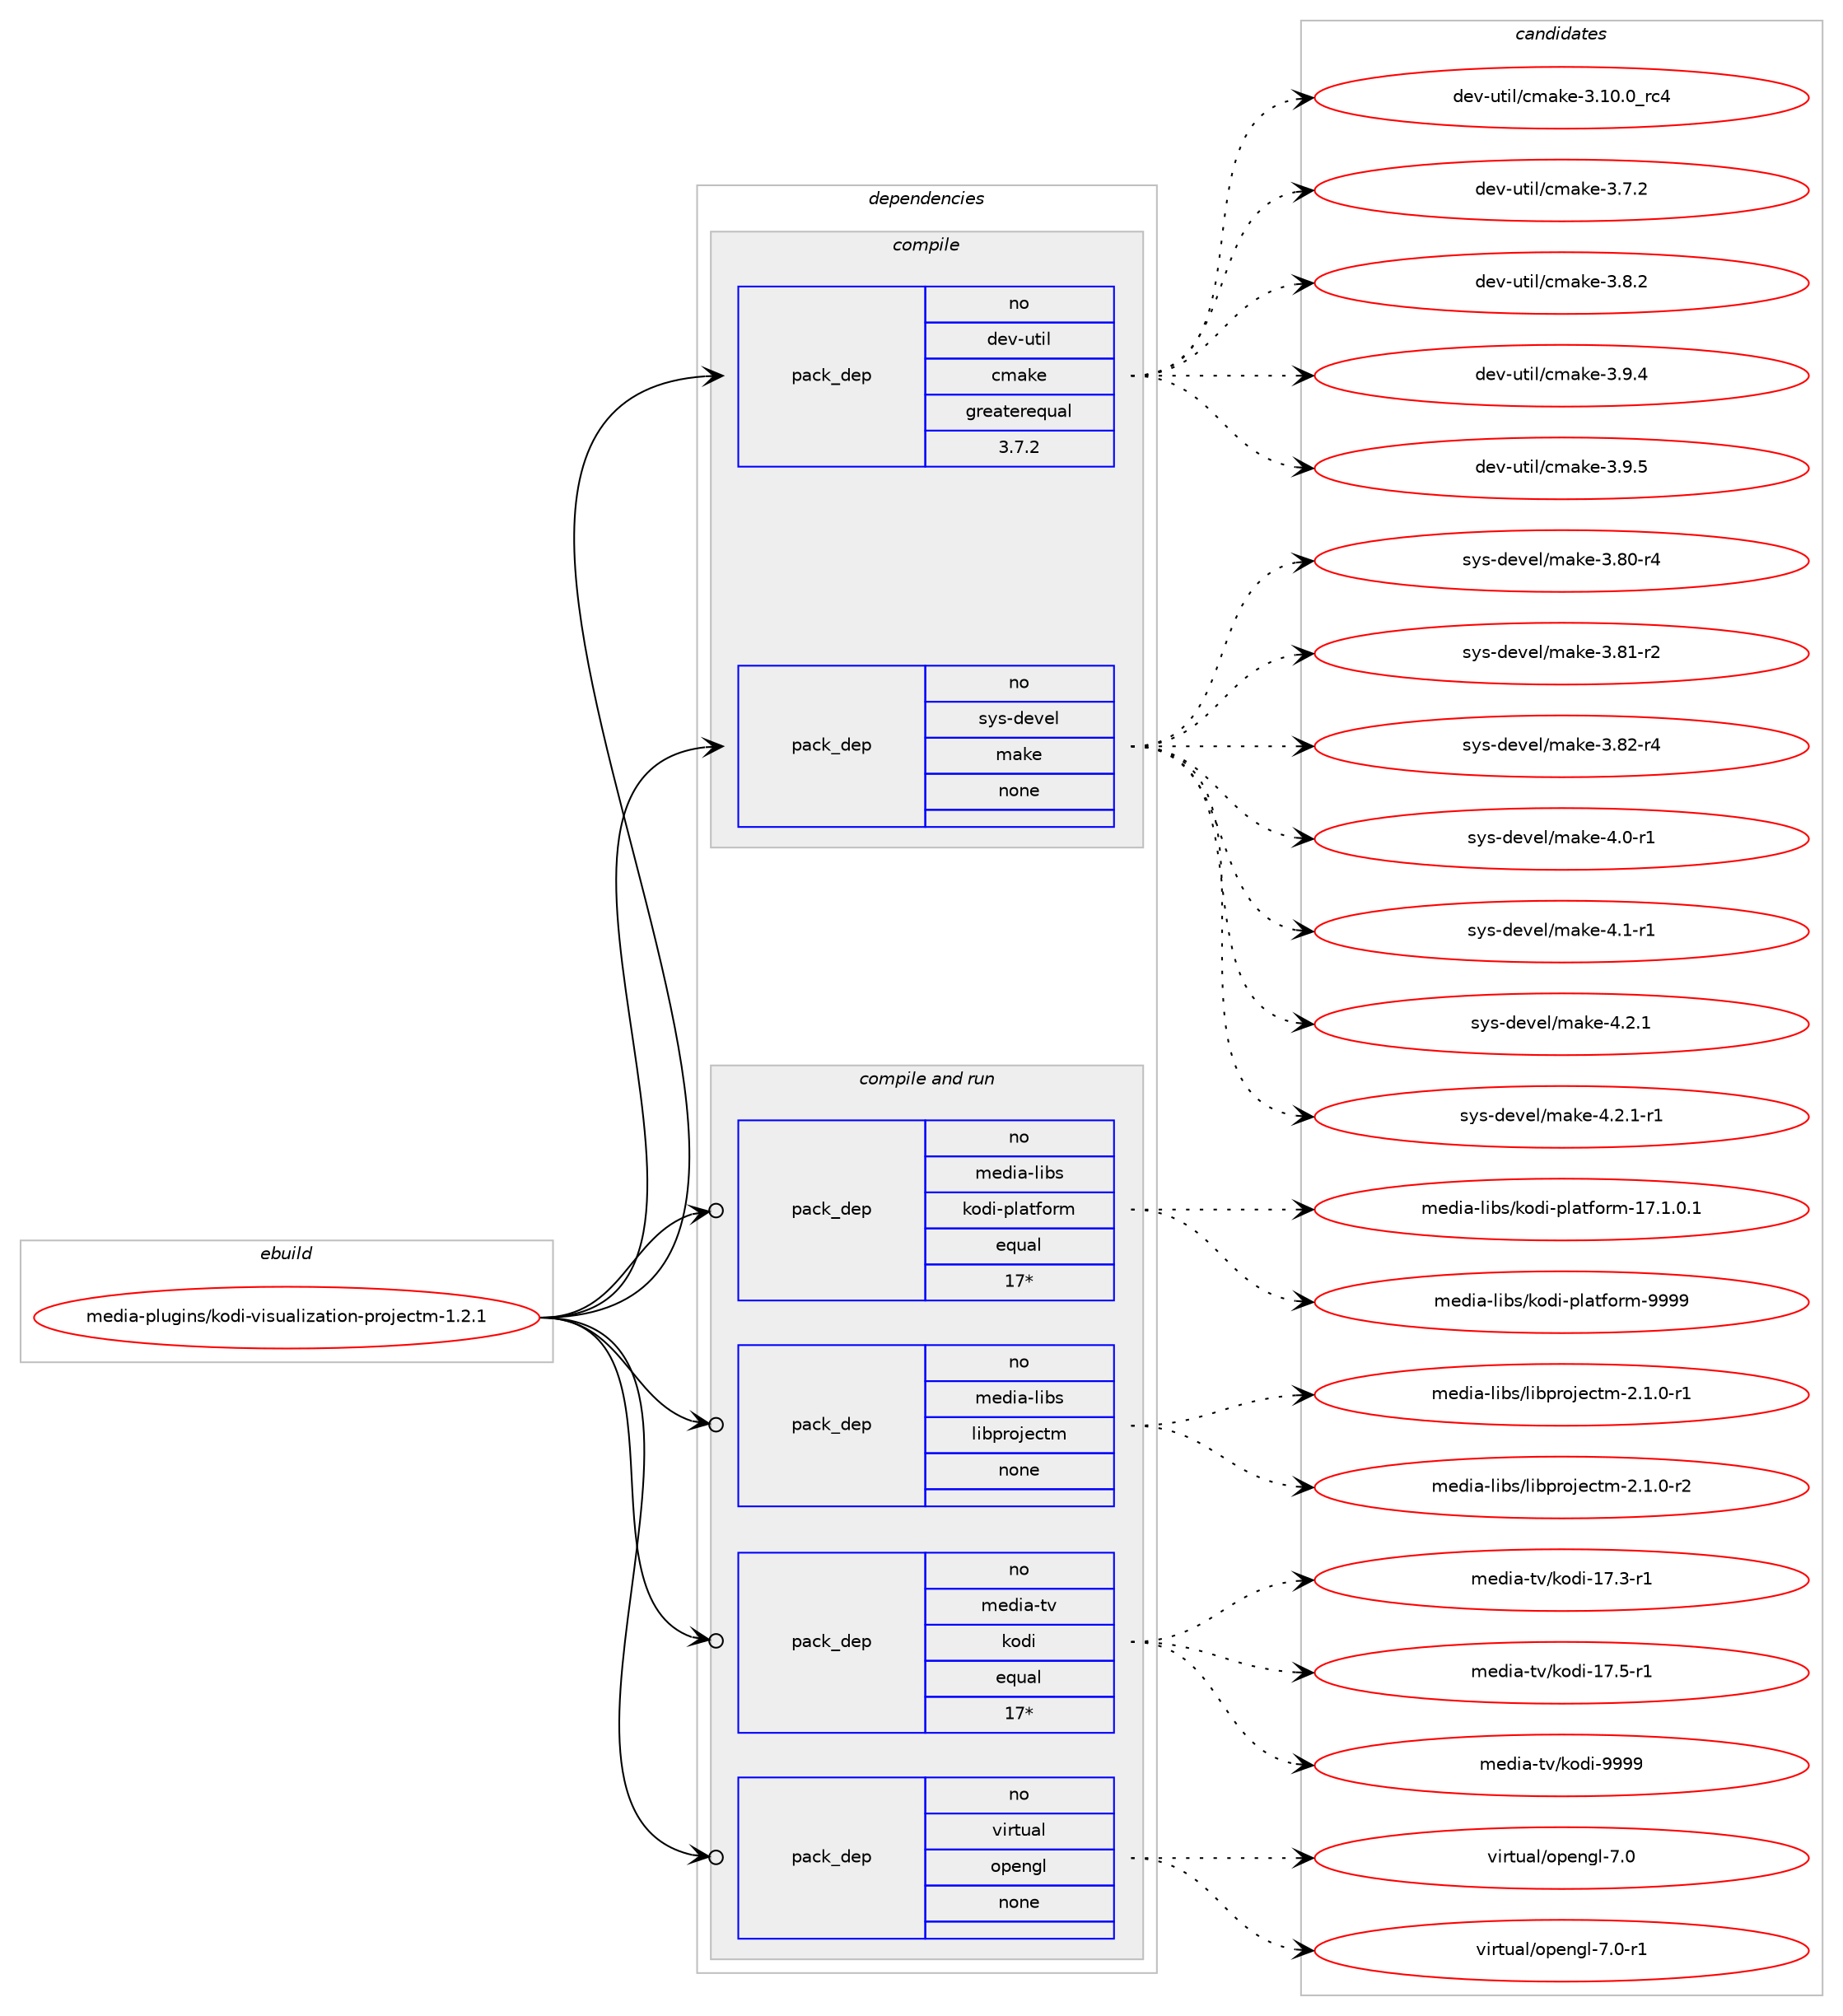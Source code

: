 digraph prolog {

# *************
# Graph options
# *************

newrank=true;
concentrate=true;
compound=true;
graph [rankdir=LR,fontname=Helvetica,fontsize=10,ranksep=1.5];#, ranksep=2.5, nodesep=0.2];
edge  [arrowhead=vee];
node  [fontname=Helvetica,fontsize=10];

# **********
# The ebuild
# **********

subgraph cluster_leftcol {
color=gray;
rank=same;
label=<<i>ebuild</i>>;
id [label="media-plugins/kodi-visualization-projectm-1.2.1", color=red, width=4, href="../media-plugins/kodi-visualization-projectm-1.2.1.svg"];
}

# ****************
# The dependencies
# ****************

subgraph cluster_midcol {
color=gray;
label=<<i>dependencies</i>>;
subgraph cluster_compile {
fillcolor="#eeeeee";
style=filled;
label=<<i>compile</i>>;
subgraph pack277130 {
dependency375552 [label=<<TABLE BORDER="0" CELLBORDER="1" CELLSPACING="0" CELLPADDING="4" WIDTH="220"><TR><TD ROWSPAN="6" CELLPADDING="30">pack_dep</TD></TR><TR><TD WIDTH="110">no</TD></TR><TR><TD>dev-util</TD></TR><TR><TD>cmake</TD></TR><TR><TD>greaterequal</TD></TR><TR><TD>3.7.2</TD></TR></TABLE>>, shape=none, color=blue];
}
id:e -> dependency375552:w [weight=20,style="solid",arrowhead="vee"];
subgraph pack277131 {
dependency375553 [label=<<TABLE BORDER="0" CELLBORDER="1" CELLSPACING="0" CELLPADDING="4" WIDTH="220"><TR><TD ROWSPAN="6" CELLPADDING="30">pack_dep</TD></TR><TR><TD WIDTH="110">no</TD></TR><TR><TD>sys-devel</TD></TR><TR><TD>make</TD></TR><TR><TD>none</TD></TR><TR><TD></TD></TR></TABLE>>, shape=none, color=blue];
}
id:e -> dependency375553:w [weight=20,style="solid",arrowhead="vee"];
}
subgraph cluster_compileandrun {
fillcolor="#eeeeee";
style=filled;
label=<<i>compile and run</i>>;
subgraph pack277132 {
dependency375554 [label=<<TABLE BORDER="0" CELLBORDER="1" CELLSPACING="0" CELLPADDING="4" WIDTH="220"><TR><TD ROWSPAN="6" CELLPADDING="30">pack_dep</TD></TR><TR><TD WIDTH="110">no</TD></TR><TR><TD>media-libs</TD></TR><TR><TD>kodi-platform</TD></TR><TR><TD>equal</TD></TR><TR><TD>17*</TD></TR></TABLE>>, shape=none, color=blue];
}
id:e -> dependency375554:w [weight=20,style="solid",arrowhead="odotvee"];
subgraph pack277133 {
dependency375555 [label=<<TABLE BORDER="0" CELLBORDER="1" CELLSPACING="0" CELLPADDING="4" WIDTH="220"><TR><TD ROWSPAN="6" CELLPADDING="30">pack_dep</TD></TR><TR><TD WIDTH="110">no</TD></TR><TR><TD>media-libs</TD></TR><TR><TD>libprojectm</TD></TR><TR><TD>none</TD></TR><TR><TD></TD></TR></TABLE>>, shape=none, color=blue];
}
id:e -> dependency375555:w [weight=20,style="solid",arrowhead="odotvee"];
subgraph pack277134 {
dependency375556 [label=<<TABLE BORDER="0" CELLBORDER="1" CELLSPACING="0" CELLPADDING="4" WIDTH="220"><TR><TD ROWSPAN="6" CELLPADDING="30">pack_dep</TD></TR><TR><TD WIDTH="110">no</TD></TR><TR><TD>media-tv</TD></TR><TR><TD>kodi</TD></TR><TR><TD>equal</TD></TR><TR><TD>17*</TD></TR></TABLE>>, shape=none, color=blue];
}
id:e -> dependency375556:w [weight=20,style="solid",arrowhead="odotvee"];
subgraph pack277135 {
dependency375557 [label=<<TABLE BORDER="0" CELLBORDER="1" CELLSPACING="0" CELLPADDING="4" WIDTH="220"><TR><TD ROWSPAN="6" CELLPADDING="30">pack_dep</TD></TR><TR><TD WIDTH="110">no</TD></TR><TR><TD>virtual</TD></TR><TR><TD>opengl</TD></TR><TR><TD>none</TD></TR><TR><TD></TD></TR></TABLE>>, shape=none, color=blue];
}
id:e -> dependency375557:w [weight=20,style="solid",arrowhead="odotvee"];
}
subgraph cluster_run {
fillcolor="#eeeeee";
style=filled;
label=<<i>run</i>>;
}
}

# **************
# The candidates
# **************

subgraph cluster_choices {
rank=same;
color=gray;
label=<<i>candidates</i>>;

subgraph choice277130 {
color=black;
nodesep=1;
choice1001011184511711610510847991099710710145514649484648951149952 [label="dev-util/cmake-3.10.0_rc4", color=red, width=4,href="../dev-util/cmake-3.10.0_rc4.svg"];
choice10010111845117116105108479910997107101455146554650 [label="dev-util/cmake-3.7.2", color=red, width=4,href="../dev-util/cmake-3.7.2.svg"];
choice10010111845117116105108479910997107101455146564650 [label="dev-util/cmake-3.8.2", color=red, width=4,href="../dev-util/cmake-3.8.2.svg"];
choice10010111845117116105108479910997107101455146574652 [label="dev-util/cmake-3.9.4", color=red, width=4,href="../dev-util/cmake-3.9.4.svg"];
choice10010111845117116105108479910997107101455146574653 [label="dev-util/cmake-3.9.5", color=red, width=4,href="../dev-util/cmake-3.9.5.svg"];
dependency375552:e -> choice1001011184511711610510847991099710710145514649484648951149952:w [style=dotted,weight="100"];
dependency375552:e -> choice10010111845117116105108479910997107101455146554650:w [style=dotted,weight="100"];
dependency375552:e -> choice10010111845117116105108479910997107101455146564650:w [style=dotted,weight="100"];
dependency375552:e -> choice10010111845117116105108479910997107101455146574652:w [style=dotted,weight="100"];
dependency375552:e -> choice10010111845117116105108479910997107101455146574653:w [style=dotted,weight="100"];
}
subgraph choice277131 {
color=black;
nodesep=1;
choice11512111545100101118101108471099710710145514656484511452 [label="sys-devel/make-3.80-r4", color=red, width=4,href="../sys-devel/make-3.80-r4.svg"];
choice11512111545100101118101108471099710710145514656494511450 [label="sys-devel/make-3.81-r2", color=red, width=4,href="../sys-devel/make-3.81-r2.svg"];
choice11512111545100101118101108471099710710145514656504511452 [label="sys-devel/make-3.82-r4", color=red, width=4,href="../sys-devel/make-3.82-r4.svg"];
choice115121115451001011181011084710997107101455246484511449 [label="sys-devel/make-4.0-r1", color=red, width=4,href="../sys-devel/make-4.0-r1.svg"];
choice115121115451001011181011084710997107101455246494511449 [label="sys-devel/make-4.1-r1", color=red, width=4,href="../sys-devel/make-4.1-r1.svg"];
choice115121115451001011181011084710997107101455246504649 [label="sys-devel/make-4.2.1", color=red, width=4,href="../sys-devel/make-4.2.1.svg"];
choice1151211154510010111810110847109971071014552465046494511449 [label="sys-devel/make-4.2.1-r1", color=red, width=4,href="../sys-devel/make-4.2.1-r1.svg"];
dependency375553:e -> choice11512111545100101118101108471099710710145514656484511452:w [style=dotted,weight="100"];
dependency375553:e -> choice11512111545100101118101108471099710710145514656494511450:w [style=dotted,weight="100"];
dependency375553:e -> choice11512111545100101118101108471099710710145514656504511452:w [style=dotted,weight="100"];
dependency375553:e -> choice115121115451001011181011084710997107101455246484511449:w [style=dotted,weight="100"];
dependency375553:e -> choice115121115451001011181011084710997107101455246494511449:w [style=dotted,weight="100"];
dependency375553:e -> choice115121115451001011181011084710997107101455246504649:w [style=dotted,weight="100"];
dependency375553:e -> choice1151211154510010111810110847109971071014552465046494511449:w [style=dotted,weight="100"];
}
subgraph choice277132 {
color=black;
nodesep=1;
choice109101100105974510810598115471071111001054511210897116102111114109454955464946484649 [label="media-libs/kodi-platform-17.1.0.1", color=red, width=4,href="../media-libs/kodi-platform-17.1.0.1.svg"];
choice1091011001059745108105981154710711110010545112108971161021111141094557575757 [label="media-libs/kodi-platform-9999", color=red, width=4,href="../media-libs/kodi-platform-9999.svg"];
dependency375554:e -> choice109101100105974510810598115471071111001054511210897116102111114109454955464946484649:w [style=dotted,weight="100"];
dependency375554:e -> choice1091011001059745108105981154710711110010545112108971161021111141094557575757:w [style=dotted,weight="100"];
}
subgraph choice277133 {
color=black;
nodesep=1;
choice1091011001059745108105981154710810598112114111106101991161094550464946484511449 [label="media-libs/libprojectm-2.1.0-r1", color=red, width=4,href="../media-libs/libprojectm-2.1.0-r1.svg"];
choice1091011001059745108105981154710810598112114111106101991161094550464946484511450 [label="media-libs/libprojectm-2.1.0-r2", color=red, width=4,href="../media-libs/libprojectm-2.1.0-r2.svg"];
dependency375555:e -> choice1091011001059745108105981154710810598112114111106101991161094550464946484511449:w [style=dotted,weight="100"];
dependency375555:e -> choice1091011001059745108105981154710810598112114111106101991161094550464946484511450:w [style=dotted,weight="100"];
}
subgraph choice277134 {
color=black;
nodesep=1;
choice10910110010597451161184710711110010545495546514511449 [label="media-tv/kodi-17.3-r1", color=red, width=4,href="../media-tv/kodi-17.3-r1.svg"];
choice10910110010597451161184710711110010545495546534511449 [label="media-tv/kodi-17.5-r1", color=red, width=4,href="../media-tv/kodi-17.5-r1.svg"];
choice1091011001059745116118471071111001054557575757 [label="media-tv/kodi-9999", color=red, width=4,href="../media-tv/kodi-9999.svg"];
dependency375556:e -> choice10910110010597451161184710711110010545495546514511449:w [style=dotted,weight="100"];
dependency375556:e -> choice10910110010597451161184710711110010545495546534511449:w [style=dotted,weight="100"];
dependency375556:e -> choice1091011001059745116118471071111001054557575757:w [style=dotted,weight="100"];
}
subgraph choice277135 {
color=black;
nodesep=1;
choice118105114116117971084711111210111010310845554648 [label="virtual/opengl-7.0", color=red, width=4,href="../virtual/opengl-7.0.svg"];
choice1181051141161179710847111112101110103108455546484511449 [label="virtual/opengl-7.0-r1", color=red, width=4,href="../virtual/opengl-7.0-r1.svg"];
dependency375557:e -> choice118105114116117971084711111210111010310845554648:w [style=dotted,weight="100"];
dependency375557:e -> choice1181051141161179710847111112101110103108455546484511449:w [style=dotted,weight="100"];
}
}

}

